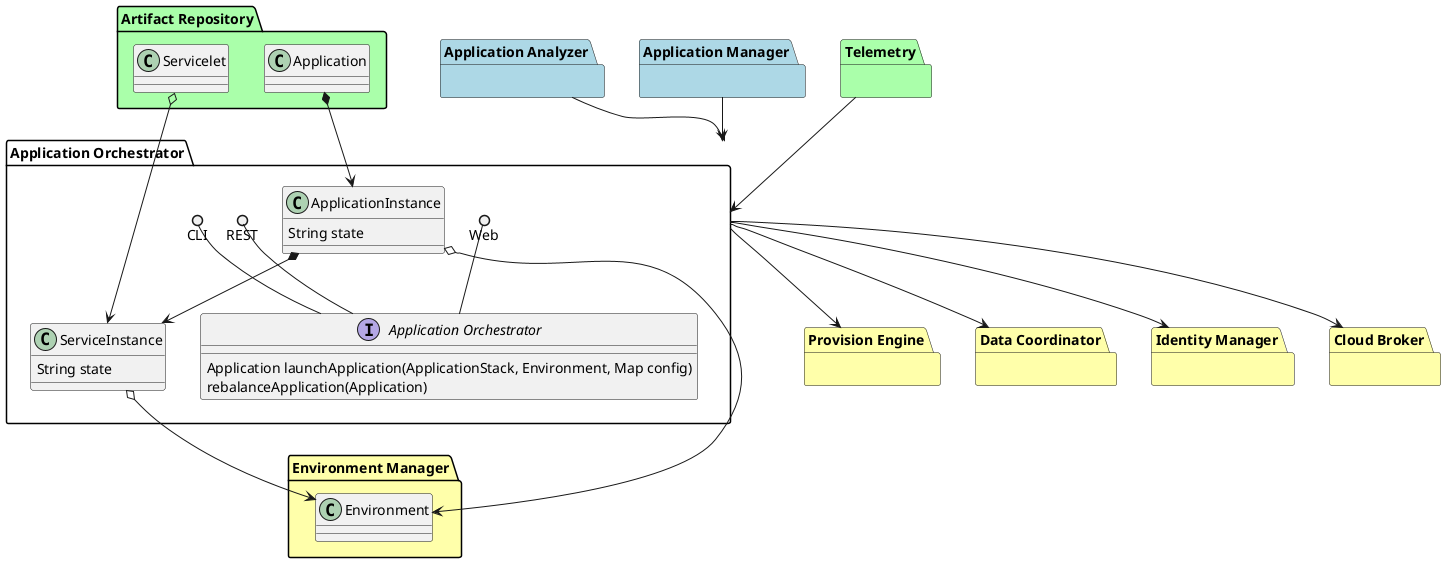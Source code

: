 @startuml

package "Application Orchestrator" {

    interface "Application Orchestrator" {
      Application launchApplication(ApplicationStack, Environment, Map config)
      rebalanceApplication(Application)
    }
    CLI ()-- "Application Orchestrator"
    REST ()-- "Application Orchestrator"
    Web ()-- "Application Orchestrator"

  class ApplicationInstance {
    String state
  }
  class ServiceInstance {
    String state
  }
  ApplicationInstance *--> ServiceInstance
}

package "Cloud Broker"  #ffffaa {}
package "Provision Engine" #ffffaa {}
package "Data Coordinator" #ffffaa {}
package "Telemetry" #aaffaa {}
package "Application Analyzer" #lightblue {}
package "Application Manager" #lightblue {}
package "Identity Manager"  #ffffaa {}
package "Environment Manager" #ffffaa {
  class Environment {
  }
}
package "Artifact Repository"  #aaffaa {
    class Application {
    }
    class Servicelet {
    }
}
Application *--> ApplicationInstance
Servicelet o--> ServiceInstance
ServiceInstance o--> Environment
ApplicationInstance o--> Environment

"Application Orchestrator" --> "Identity Manager"
"Application Orchestrator" --> "Cloud Broker"
"Application Orchestrator" --> "Provision Engine"
"Application Orchestrator" --> "Data Coordinator"
"Telemetry" --> "Application Orchestrator"
"Application Manager" --> "Application Orchestrator"
"Application Analyzer" --> "Application Orchestrator"



@enduml
